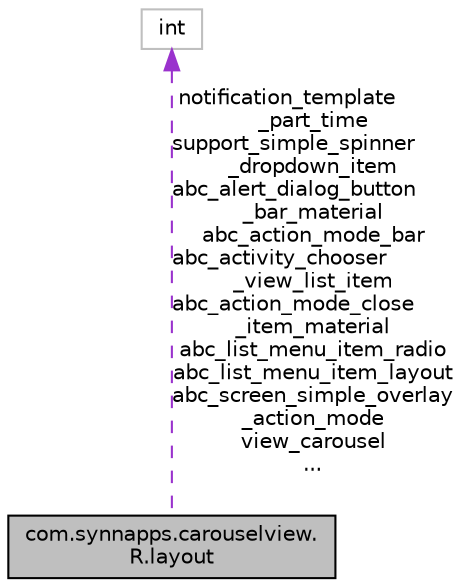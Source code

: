 digraph "com.synnapps.carouselview.R.layout"
{
 // INTERACTIVE_SVG=YES
 // LATEX_PDF_SIZE
  edge [fontname="Helvetica",fontsize="10",labelfontname="Helvetica",labelfontsize="10"];
  node [fontname="Helvetica",fontsize="10",shape=record];
  Node1 [label="com.synnapps.carouselview.\lR.layout",height=0.2,width=0.4,color="black", fillcolor="grey75", style="filled", fontcolor="black",tooltip=" "];
  Node2 -> Node1 [dir="back",color="darkorchid3",fontsize="10",style="dashed",label=" notification_template\l_part_time\nsupport_simple_spinner\l_dropdown_item\nabc_alert_dialog_button\l_bar_material\nabc_action_mode_bar\nabc_activity_chooser\l_view_list_item\nabc_action_mode_close\l_item_material\nabc_list_menu_item_radio\nabc_list_menu_item_layout\nabc_screen_simple_overlay\l_action_mode\nview_carousel\n..." ,fontname="Helvetica"];
  Node2 [label="int",height=0.2,width=0.4,color="grey75", fillcolor="white", style="filled",tooltip=" "];
}
